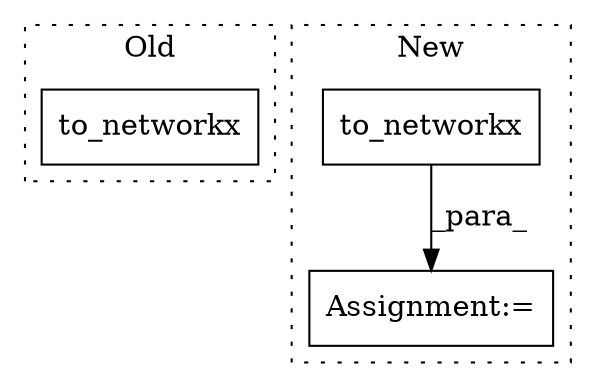 digraph G {
subgraph cluster0 {
1 [label="to_networkx" a="32" s="881,926" l="12,1" shape="box"];
label = "Old";
style="dotted";
}
subgraph cluster1 {
2 [label="to_networkx" a="32" s="1902,1957" l="12,1" shape="box"];
3 [label="Assignment:=" a="7" s="1901" l="1" shape="box"];
label = "New";
style="dotted";
}
2 -> 3 [label="_para_"];
}